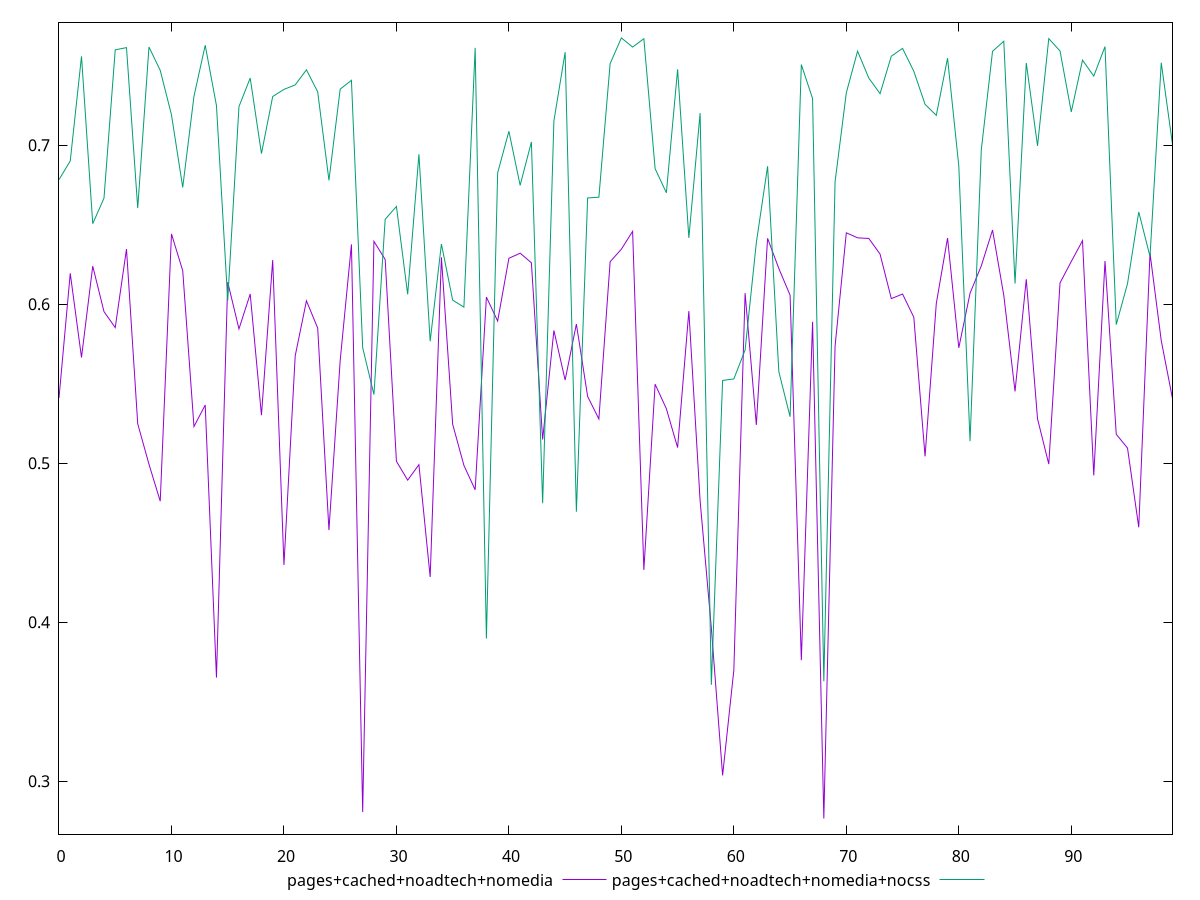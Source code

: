 reset

$pagesCachedNoadtechNomedia <<EOF
0 0.5410394605919859
1 0.6194387891910962
2 0.5665442868176924
3 0.6239596116013648
4 0.5953563114233488
5 0.5853264042973897
6 0.6346922033317578
7 0.5247943721097506
8 0.49939715746023206
9 0.47615637264897925
10 0.6442058394572995
11 0.621091484911183
12 0.5231002693455029
13 0.5366222540334034
14 0.3652492101445055
15 0.6139472708001238
16 0.5844836342092592
17 0.606457555589976
18 0.5302129059480005
19 0.62776548745779
20 0.43608077349354984
21 0.5675379883091385
22 0.6021489061417031
23 0.5850365813736057
24 0.457980891829089
25 0.5646345405005685
26 0.6376397605603696
27 0.2806662237182263
28 0.6395561195857156
29 0.6281523087947601
30 0.5012553460191436
31 0.48939253577916825
32 0.49911636951743105
33 0.42850845699594164
34 0.6294805606035722
35 0.5245467493975425
36 0.4986724018002874
37 0.48331802468719864
38 0.6045007963272113
39 0.5894418868224637
40 0.6289063300920084
41 0.632106003351971
42 0.626069056458521
43 0.5149384518359793
44 0.5834937877323249
45 0.5523227770584472
46 0.5875408301977734
47 0.5420351086468695
48 0.5278515658849576
49 0.6267267402780972
50 0.634634118000087
51 0.6458336390791777
52 0.43294770593765713
53 0.5497326354934857
54 0.5342981557456412
55 0.5098809722014664
56 0.5956953343715865
57 0.47645388735227023
58 0.3963062565969451
59 0.30373133818016573
60 0.3699561919876764
61 0.6069660013460751
62 0.5241360576141553
63 0.6414338767132167
64 0.6224787177964162
65 0.6056849362090291
66 0.37615878476516706
67 0.5889707389368293
68 0.27661193054611216
69 0.573623774357456
70 0.6449228378017143
71 0.641765306215786
72 0.6413664771904769
73 0.6315291210545039
74 0.603547562621201
75 0.6064235164609018
76 0.5918308460638799
77 0.5043282308563221
78 0.6005016833504215
79 0.6416381779964824
80 0.572601362672021
81 0.6069114751477053
82 0.6241299041202062
83 0.6466506543300145
84 0.6056392681220836
85 0.5451827198540585
86 0.6157222368812012
87 0.5279631434699597
88 0.4994833140920931
89 0.6134345314418348
90 0.6268633792850049
91 0.639972939374348
92 0.49240334793700474
93 0.6271836677296965
94 0.5182350440731034
95 0.5095721570562306
96 0.4597572944018853
97 0.6320755743805431
98 0.5771166637869782
99 0.5406758952616317
EOF

$pagesCachedNoadtechNomediaNocss <<EOF
0 0.6783695386044218
1 0.6900843514813204
2 0.755870667573111
3 0.6506558213388673
4 0.6666878769064196
5 0.7599894394044462
6 0.7613691254551488
7 0.6604739685921045
8 0.7617578097537958
9 0.7470656285652876
10 0.7191002693142546
11 0.6734654196380512
12 0.7307946765973695
13 0.7628627544397465
14 0.7248849787395072
15 0.6023636158367782
16 0.7242957849026456
17 0.7422314161261326
18 0.6947296467998966
19 0.7306218587070527
20 0.7351107774084038
21 0.7379279848093665
22 0.7474143453797353
23 0.7335519978156971
24 0.6779304215914533
25 0.7352640191794749
26 0.7408264033708655
27 0.5726579313668669
28 0.5432204391102652
29 0.653415273631563
30 0.6614905819303505
31 0.6062596318091668
32 0.6942860345804835
33 0.576730181015155
34 0.6378764513836882
35 0.6025774228627507
36 0.5981791515756807
37 0.7612274155778727
38 0.38978541831524155
39 0.6826001017977759
40 0.7087709820131165
41 0.67477018158317
42 0.7020495234150356
43 0.4748464943982084
44 0.7151826046363925
45 0.7584924298202896
46 0.4695184868699364
47 0.6668456744185337
48 0.6673044648983304
49 0.7512986338218985
50 0.7674795466585453
51 0.7617282610781411
52 0.7669598686721103
53 0.6852648486142279
54 0.670095819793096
55 0.7476785701268713
56 0.6417348669039954
57 0.720199976529793
58 0.36066792536539355
59 0.5520864965262635
60 0.5530409270320419
61 0.5712086072700892
62 0.6387687347349763
63 0.686756080708784
64 0.5575687338843727
65 0.529263401998862
66 0.7507264321661465
67 0.7293137081197046
68 0.3629037419664879
69 0.6769987239906589
70 0.7329873153708365
71 0.7591184632946986
72 0.7422058113900093
73 0.7324229477737891
74 0.7559882190184766
75 0.7609077143259749
76 0.7465099320392212
77 0.7257267410535999
78 0.7187705846680573
79 0.754736843639461
80 0.6869749073599202
81 0.5139388660938028
82 0.6969741762341188
83 0.7590413233968235
84 0.7653821217451581
85 0.6130328612134754
86 0.7516691993600922
87 0.699596774207992
88 0.7670478429234179
89 0.7592613595074353
90 0.7209484317376955
91 0.7534991584220507
92 0.7434772076101619
93 0.7620040275401823
94 0.5871934960180192
95 0.6129174693890022
96 0.6580365306484036
97 0.6300606868414625
98 0.7518445308640952
99 0.7005017556486557
EOF

set key outside below
set xrange [0:99]
set yrange [0.2667945782238635:0.777296898980794]
set trange [0.2667945782238635:0.777296898980794]
set terminal svg size 640, 520 enhanced background rgb 'white'
set output "report_00013_2021-02-09T12-04-24.940Z/meta/pScore/comparison/line/3_vs_4.svg"

plot $pagesCachedNoadtechNomedia title "pages+cached+noadtech+nomedia" with line, \
     $pagesCachedNoadtechNomediaNocss title "pages+cached+noadtech+nomedia+nocss" with line

reset
